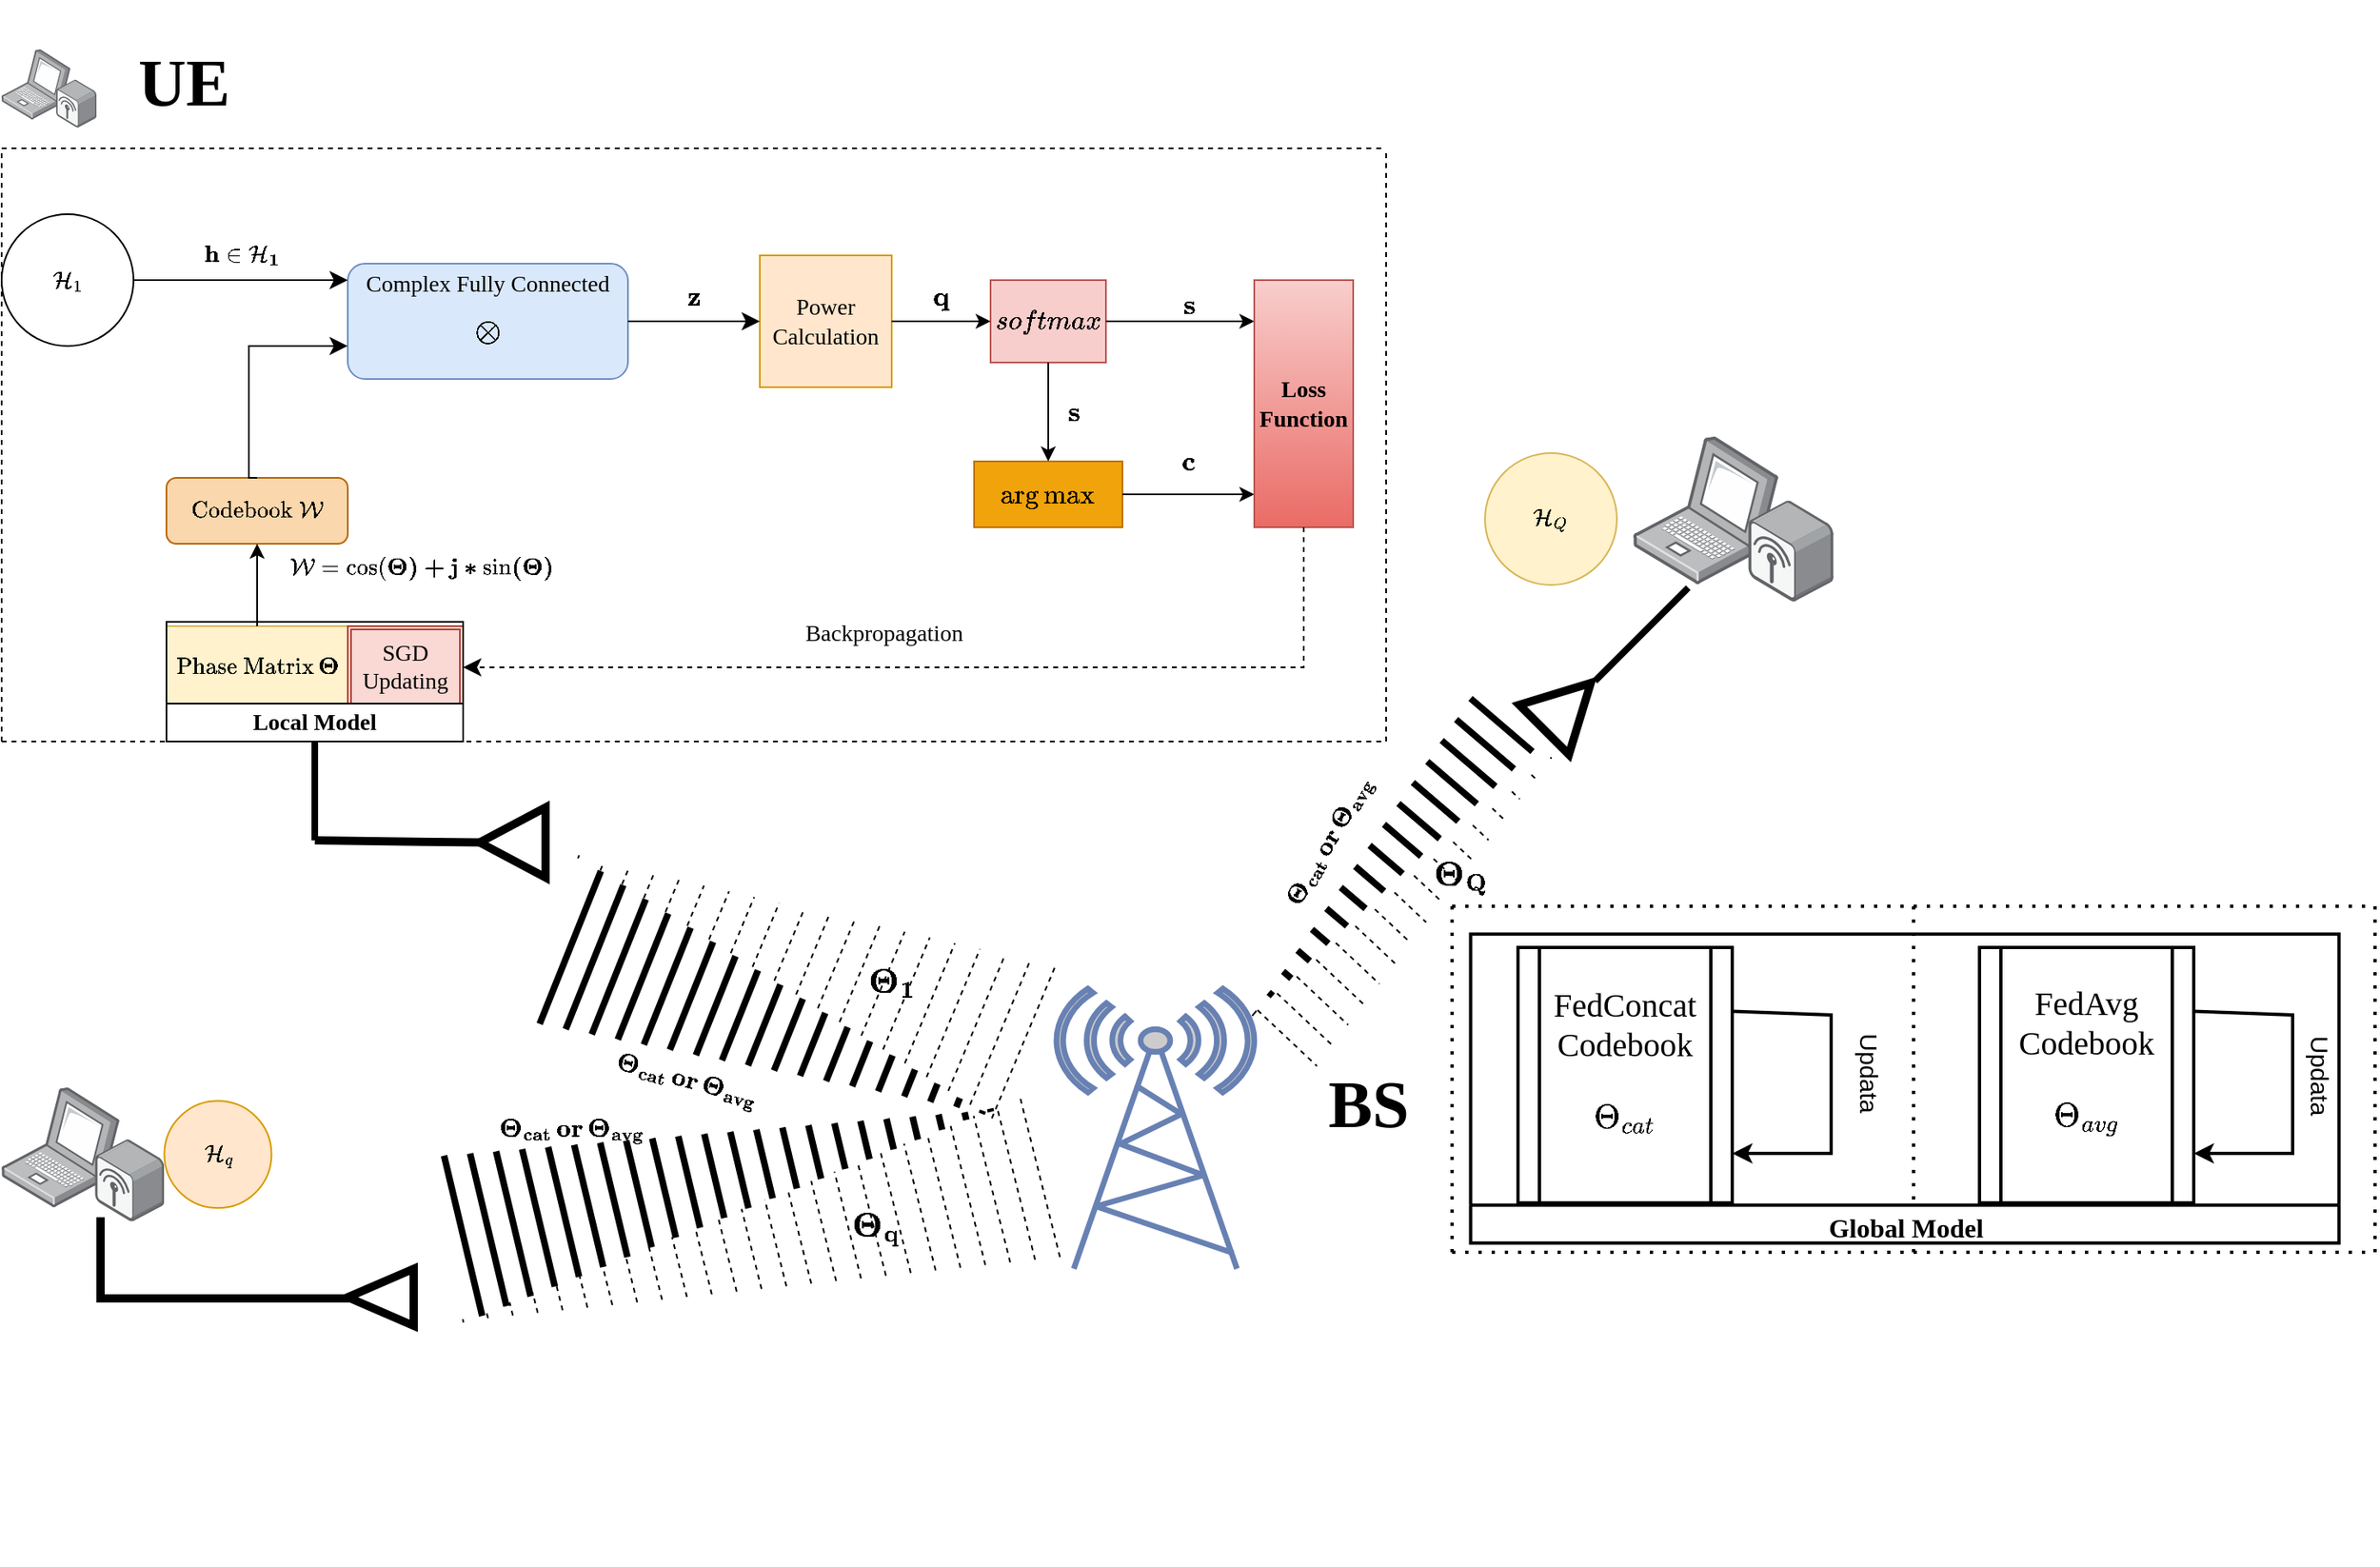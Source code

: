 <mxfile version="20.7.4" type="github">
  <diagram id="ybyxNo7Pwsrs2piOGtnd" name="第 1 页">
    <mxGraphModel dx="1750" dy="1018" grid="1" gridSize="10" guides="1" tooltips="1" connect="1" arrows="1" fold="1" page="1" pageScale="1" pageWidth="3300" pageHeight="4681" math="1" shadow="0">
      <root>
        <mxCell id="0" />
        <mxCell id="1" parent="0" />
        <mxCell id="AEgsP8jyehNwxKYyaoc1-1" value="" style="fontColor=#0066CC;verticalAlign=top;verticalLabelPosition=bottom;labelPosition=center;align=center;html=1;outlineConnect=0;fillColor=#CCCCCC;strokeColor=#6881B3;gradientColor=none;gradientDirection=north;strokeWidth=2;shape=mxgraph.networks.radio_tower;" vertex="1" parent="1">
          <mxGeometry x="840" y="670" width="120" height="170" as="geometry" />
        </mxCell>
        <mxCell id="AEgsP8jyehNwxKYyaoc1-2" value="" style="points=[];aspect=fixed;html=1;align=center;shadow=0;dashed=0;image;image=img/lib/allied_telesis/wireless/Laptop_Wireless.svg;" vertex="1" parent="1">
          <mxGeometry x="200" y="100" width="57.6" height="47.4" as="geometry" />
        </mxCell>
        <mxCell id="AEgsP8jyehNwxKYyaoc1-7" value="" style="endArrow=none;dashed=1;html=1;rounded=0;" edge="1" parent="1">
          <mxGeometry width="50" height="50" relative="1" as="geometry">
            <mxPoint x="200" y="160" as="sourcePoint" />
            <mxPoint x="1040" y="160" as="targetPoint" />
          </mxGeometry>
        </mxCell>
        <mxCell id="AEgsP8jyehNwxKYyaoc1-8" value="" style="endArrow=none;dashed=1;html=1;rounded=0;" edge="1" parent="1">
          <mxGeometry width="50" height="50" relative="1" as="geometry">
            <mxPoint x="200" y="520" as="sourcePoint" />
            <mxPoint x="200" y="160" as="targetPoint" />
          </mxGeometry>
        </mxCell>
        <mxCell id="AEgsP8jyehNwxKYyaoc1-14" value="$$\textrm{Phase Matrix}&lt;br&gt;\,\bf \Theta$$" style="rounded=0;whiteSpace=wrap;html=1;fillColor=#fff2cc;strokeColor=#d6b656;" vertex="1" parent="1">
          <mxGeometry x="300" y="450" width="110" height="50" as="geometry" />
        </mxCell>
        <mxCell id="AEgsP8jyehNwxKYyaoc1-15" value="$$\textrm{Codebook }\mathcal{W}$$" style="rounded=1;whiteSpace=wrap;html=1;fillColor=#fad7ac;strokeColor=#b46504;" vertex="1" parent="1">
          <mxGeometry x="300" y="360" width="110" height="40" as="geometry" />
        </mxCell>
        <mxCell id="AEgsP8jyehNwxKYyaoc1-17" value="" style="endArrow=classic;html=1;rounded=0;exitX=0.5;exitY=0;exitDx=0;exitDy=0;entryX=0.5;entryY=1;entryDx=0;entryDy=0;" edge="1" parent="1" source="AEgsP8jyehNwxKYyaoc1-14" target="AEgsP8jyehNwxKYyaoc1-15">
          <mxGeometry width="50" height="50" relative="1" as="geometry">
            <mxPoint x="510" y="430" as="sourcePoint" />
            <mxPoint x="560" y="380" as="targetPoint" />
          </mxGeometry>
        </mxCell>
        <mxCell id="AEgsP8jyehNwxKYyaoc1-18" value="$$\mathcal W=\cos(\bf \Theta)+j*\sin(\bf \Theta)$$" style="text;html=1;align=center;verticalAlign=middle;resizable=0;points=[];autosize=1;strokeColor=none;fillColor=none;" vertex="1" parent="1">
          <mxGeometry x="310" y="400" width="290" height="30" as="geometry" />
        </mxCell>
        <mxCell id="AEgsP8jyehNwxKYyaoc1-26" value="$$\bf h \in \mathcal H_1$$" style="text;html=1;align=center;verticalAlign=middle;resizable=0;points=[];autosize=1;strokeColor=none;fillColor=none;" vertex="1" parent="1">
          <mxGeometry x="265" y="210" width="160" height="30" as="geometry" />
        </mxCell>
        <mxCell id="AEgsP8jyehNwxKYyaoc1-27" value="&lt;font face=&quot;Times New Roman&quot; style=&quot;font-size: 14px;&quot;&gt;Complex Fully Connected $$\Large \otimes$$&lt;/font&gt;" style="rounded=1;whiteSpace=wrap;html=1;fillColor=#dae8fc;strokeColor=#6c8ebf;" vertex="1" parent="1">
          <mxGeometry x="410" y="230" width="170" height="70" as="geometry" />
        </mxCell>
        <mxCell id="AEgsP8jyehNwxKYyaoc1-31" value="&lt;font face=&quot;Times New Roman&quot;&gt;Power Calculation&lt;/font&gt;" style="whiteSpace=wrap;html=1;aspect=fixed;fontSize=14;fillColor=#ffe6cc;strokeColor=#d79b00;" vertex="1" parent="1">
          <mxGeometry x="660" y="225" width="80" height="80" as="geometry" />
        </mxCell>
        <mxCell id="AEgsP8jyehNwxKYyaoc1-33" value="$$\bf z$$" style="text;html=1;align=center;verticalAlign=middle;resizable=0;points=[];autosize=1;strokeColor=none;fillColor=none;fontSize=14;" vertex="1" parent="1">
          <mxGeometry x="580" y="235" width="80" height="30" as="geometry" />
        </mxCell>
        <mxCell id="AEgsP8jyehNwxKYyaoc1-34" value="$$softmax$$" style="rounded=0;whiteSpace=wrap;html=1;fontSize=14;fillColor=#f8cecc;strokeColor=#b85450;" vertex="1" parent="1">
          <mxGeometry x="800" y="240" width="70" height="50" as="geometry" />
        </mxCell>
        <mxCell id="AEgsP8jyehNwxKYyaoc1-35" value="$$\arg\max$$" style="rounded=0;whiteSpace=wrap;html=1;fontSize=14;fillColor=#f0a30a;fontColor=#000000;strokeColor=#BD7000;" vertex="1" parent="1">
          <mxGeometry x="790" y="350" width="90" height="40" as="geometry" />
        </mxCell>
        <mxCell id="AEgsP8jyehNwxKYyaoc1-39" value="" style="endArrow=classic;html=1;rounded=0;fontSize=14;exitX=0.5;exitY=1;exitDx=0;exitDy=0;entryX=0.5;entryY=0;entryDx=0;entryDy=0;" edge="1" parent="1" source="AEgsP8jyehNwxKYyaoc1-34" target="AEgsP8jyehNwxKYyaoc1-35">
          <mxGeometry width="50" height="50" relative="1" as="geometry">
            <mxPoint x="760" y="440" as="sourcePoint" />
            <mxPoint x="810" y="390" as="targetPoint" />
          </mxGeometry>
        </mxCell>
        <mxCell id="AEgsP8jyehNwxKYyaoc1-42" value="" style="endArrow=classic;html=1;rounded=0;fontSize=14;exitX=1;exitY=0.5;exitDx=0;exitDy=0;entryX=0;entryY=0.5;entryDx=0;entryDy=0;" edge="1" parent="1" source="AEgsP8jyehNwxKYyaoc1-31" target="AEgsP8jyehNwxKYyaoc1-34">
          <mxGeometry width="50" height="50" relative="1" as="geometry">
            <mxPoint x="750" y="420" as="sourcePoint" />
            <mxPoint x="800" y="370" as="targetPoint" />
          </mxGeometry>
        </mxCell>
        <mxCell id="AEgsP8jyehNwxKYyaoc1-43" value="$$\bf q$$" style="text;html=1;align=center;verticalAlign=middle;resizable=0;points=[];autosize=1;strokeColor=none;fillColor=none;fontSize=14;" vertex="1" parent="1">
          <mxGeometry x="730" y="235" width="80" height="30" as="geometry" />
        </mxCell>
        <mxCell id="AEgsP8jyehNwxKYyaoc1-44" value="$$\bf s$$" style="text;html=1;align=center;verticalAlign=middle;resizable=0;points=[];autosize=1;strokeColor=none;fillColor=none;fontSize=14;" vertex="1" parent="1">
          <mxGeometry x="810" y="305" width="80" height="30" as="geometry" />
        </mxCell>
        <mxCell id="AEgsP8jyehNwxKYyaoc1-46" value="" style="endArrow=classic;html=1;rounded=0;fontSize=14;exitX=1;exitY=0.5;exitDx=0;exitDy=0;" edge="1" parent="1" source="AEgsP8jyehNwxKYyaoc1-35">
          <mxGeometry width="50" height="50" relative="1" as="geometry">
            <mxPoint x="750" y="430" as="sourcePoint" />
            <mxPoint x="960" y="370" as="targetPoint" />
          </mxGeometry>
        </mxCell>
        <mxCell id="AEgsP8jyehNwxKYyaoc1-47" value="" style="endArrow=classic;html=1;rounded=0;fontSize=14;exitX=1;exitY=0.5;exitDx=0;exitDy=0;" edge="1" parent="1" source="AEgsP8jyehNwxKYyaoc1-34">
          <mxGeometry width="50" height="50" relative="1" as="geometry">
            <mxPoint x="890" y="380" as="sourcePoint" />
            <mxPoint x="960" y="265" as="targetPoint" />
          </mxGeometry>
        </mxCell>
        <mxCell id="AEgsP8jyehNwxKYyaoc1-48" value="$$\bf c$$" style="text;html=1;align=center;verticalAlign=middle;resizable=0;points=[];autosize=1;strokeColor=none;fillColor=none;fontSize=14;" vertex="1" parent="1">
          <mxGeometry x="880" y="335" width="80" height="30" as="geometry" />
        </mxCell>
        <mxCell id="AEgsP8jyehNwxKYyaoc1-49" value="$$\bf s$$" style="text;html=1;align=center;verticalAlign=middle;resizable=0;points=[];autosize=1;strokeColor=none;fillColor=none;fontSize=14;" vertex="1" parent="1">
          <mxGeometry x="880" y="240" width="80" height="30" as="geometry" />
        </mxCell>
        <mxCell id="AEgsP8jyehNwxKYyaoc1-50" value="&lt;font face=&quot;Times New Roman&quot;&gt;&lt;b&gt;Loss Function&lt;/b&gt;&lt;/font&gt;" style="rounded=0;whiteSpace=wrap;html=1;fontSize=14;fillColor=#f8cecc;gradientColor=#ea6b66;strokeColor=#b85450;" vertex="1" parent="1">
          <mxGeometry x="960" y="240" width="60" height="150" as="geometry" />
        </mxCell>
        <mxCell id="AEgsP8jyehNwxKYyaoc1-54" value="" style="edgeStyle=segmentEdgeStyle;endArrow=classic;html=1;curved=0;rounded=0;endSize=8;startSize=8;fontFamily=Times New Roman;fontSize=14;exitX=0.5;exitY=0;exitDx=0;exitDy=0;entryX=0;entryY=0.714;entryDx=0;entryDy=0;entryPerimeter=0;" edge="1" parent="1" source="AEgsP8jyehNwxKYyaoc1-15" target="AEgsP8jyehNwxKYyaoc1-27">
          <mxGeometry width="50" height="50" relative="1" as="geometry">
            <mxPoint x="320" y="330" as="sourcePoint" />
            <mxPoint x="370" y="280" as="targetPoint" />
            <Array as="points">
              <mxPoint x="350" y="360" />
              <mxPoint x="350" y="280" />
            </Array>
          </mxGeometry>
        </mxCell>
        <mxCell id="AEgsP8jyehNwxKYyaoc1-55" value="" style="edgeStyle=segmentEdgeStyle;endArrow=classic;html=1;curved=0;rounded=0;endSize=8;startSize=8;fontFamily=Times New Roman;fontSize=14;exitX=1;exitY=0.5;exitDx=0;exitDy=0;" edge="1" parent="1">
          <mxGeometry width="50" height="50" relative="1" as="geometry">
            <mxPoint x="280" y="240" as="sourcePoint" />
            <mxPoint x="410" y="240" as="targetPoint" />
          </mxGeometry>
        </mxCell>
        <mxCell id="AEgsP8jyehNwxKYyaoc1-56" value="" style="edgeStyle=segmentEdgeStyle;endArrow=classic;html=1;curved=0;rounded=0;endSize=8;startSize=8;sourcePerimeterSpacing=0;targetPerimeterSpacing=0;fontFamily=Times New Roman;fontSize=14;exitX=1;exitY=0.5;exitDx=0;exitDy=0;entryX=0;entryY=0.5;entryDx=0;entryDy=0;" edge="1" parent="1" source="AEgsP8jyehNwxKYyaoc1-27" target="AEgsP8jyehNwxKYyaoc1-31">
          <mxGeometry width="100" relative="1" as="geometry">
            <mxPoint x="570" y="290" as="sourcePoint" />
            <mxPoint x="670" y="330" as="targetPoint" />
            <Array as="points">
              <mxPoint x="640" y="265" />
              <mxPoint x="640" y="265" />
            </Array>
          </mxGeometry>
        </mxCell>
        <mxCell id="AEgsP8jyehNwxKYyaoc1-58" value="SGD Updating" style="shape=ext;double=1;rounded=0;whiteSpace=wrap;html=1;fontFamily=Times New Roman;fontSize=14;fillColor=#fad9d5;strokeColor=#ae4132;" vertex="1" parent="1">
          <mxGeometry x="410" y="450" width="70" height="50" as="geometry" />
        </mxCell>
        <mxCell id="AEgsP8jyehNwxKYyaoc1-62" value="" style="edgeStyle=segmentEdgeStyle;endArrow=classic;html=1;curved=0;rounded=0;endSize=8;startSize=8;dashed=1;fontFamily=Times New Roman;fontSize=14;exitX=0.5;exitY=1;exitDx=0;exitDy=0;entryX=1;entryY=0.5;entryDx=0;entryDy=0;" edge="1" parent="1" source="AEgsP8jyehNwxKYyaoc1-50" target="AEgsP8jyehNwxKYyaoc1-58">
          <mxGeometry width="50" height="50" relative="1" as="geometry">
            <mxPoint x="620" y="350" as="sourcePoint" />
            <mxPoint x="670" y="300" as="targetPoint" />
            <Array as="points">
              <mxPoint x="990" y="475" />
            </Array>
          </mxGeometry>
        </mxCell>
        <mxCell id="AEgsP8jyehNwxKYyaoc1-65" value="Backpropagation" style="text;html=1;align=center;verticalAlign=middle;resizable=0;points=[];autosize=1;strokeColor=none;fillColor=none;fontSize=14;fontFamily=Times New Roman;" vertex="1" parent="1">
          <mxGeometry x="675" y="440" width="120" height="30" as="geometry" />
        </mxCell>
        <mxCell id="AEgsP8jyehNwxKYyaoc1-66" value="Local Model" style="swimlane;whiteSpace=wrap;html=1;fontFamily=Times New Roman;fontSize=14;direction=west;" vertex="1" parent="1">
          <mxGeometry x="300" y="447.4" width="180" height="72.6" as="geometry">
            <mxRectangle x="300" y="447.4" width="120" height="30" as="alternateBounds" />
          </mxGeometry>
        </mxCell>
        <mxCell id="AEgsP8jyehNwxKYyaoc1-72" value="&lt;span style=&quot;font-family: Helvetica; font-size: 12px;&quot;&gt;$$\mathcal H_{1}$$&lt;/span&gt;" style="ellipse;whiteSpace=wrap;html=1;aspect=fixed;fontFamily=Times New Roman;fontSize=14;" vertex="1" parent="1">
          <mxGeometry x="200" y="200" width="80" height="80" as="geometry" />
        </mxCell>
        <mxCell id="AEgsP8jyehNwxKYyaoc1-76" value="" style="shape=mxgraph.arrows2.wedgeArrowDashed2;html=1;bendable=0;startWidth=50;stepSize=15;rounded=0;dashed=1;fontFamily=Times New Roman;fontSize=14;" edge="1" parent="1">
          <mxGeometry width="100" height="100" relative="1" as="geometry">
            <mxPoint x="820" y="702.6" as="sourcePoint" />
            <mxPoint x="550" y="590" as="targetPoint" />
          </mxGeometry>
        </mxCell>
        <mxCell id="AEgsP8jyehNwxKYyaoc1-77" value="" style="endArrow=none;dashed=1;html=1;rounded=0;" edge="1" parent="1">
          <mxGeometry width="50" height="50" relative="1" as="geometry">
            <mxPoint x="200" y="520" as="sourcePoint" />
            <mxPoint x="1040" y="520" as="targetPoint" />
          </mxGeometry>
        </mxCell>
        <mxCell id="AEgsP8jyehNwxKYyaoc1-78" value="" style="endArrow=none;dashed=1;html=1;rounded=0;" edge="1" parent="1">
          <mxGeometry y="-80" width="50" height="50" relative="1" as="geometry">
            <mxPoint x="1040" y="520" as="sourcePoint" />
            <mxPoint x="1040" y="160" as="targetPoint" />
            <mxPoint as="offset" />
          </mxGeometry>
        </mxCell>
        <mxCell id="AEgsP8jyehNwxKYyaoc1-79" value="" style="group" vertex="1" connectable="0" parent="1">
          <mxGeometry x="390" y="560" width="140" height="42.6" as="geometry" />
        </mxCell>
        <mxCell id="AEgsP8jyehNwxKYyaoc1-68" value="" style="triangle;whiteSpace=wrap;html=1;direction=west;strokeWidth=5;" vertex="1" parent="AEgsP8jyehNwxKYyaoc1-79">
          <mxGeometry x="100" width="40" height="42.6" as="geometry" />
        </mxCell>
        <mxCell id="AEgsP8jyehNwxKYyaoc1-70" value="" style="endArrow=none;html=1;rounded=0;fontFamily=Times New Roman;fontSize=14;exitX=0.5;exitY=0;exitDx=0;exitDy=0;strokeWidth=4;" edge="1" parent="AEgsP8jyehNwxKYyaoc1-79" source="AEgsP8jyehNwxKYyaoc1-66">
          <mxGeometry width="50" height="50" relative="1" as="geometry">
            <mxPoint x="280" y="-40" as="sourcePoint" />
            <mxPoint y="20" as="targetPoint" />
          </mxGeometry>
        </mxCell>
        <mxCell id="AEgsP8jyehNwxKYyaoc1-71" value="" style="endArrow=none;html=1;rounded=0;fontFamily=Times New Roman;fontSize=14;entryX=1;entryY=0.5;entryDx=0;entryDy=0;strokeWidth=5;" edge="1" parent="AEgsP8jyehNwxKYyaoc1-79" target="AEgsP8jyehNwxKYyaoc1-68">
          <mxGeometry width="50" height="50" relative="1" as="geometry">
            <mxPoint y="20" as="sourcePoint" />
            <mxPoint x="330" y="-90" as="targetPoint" />
          </mxGeometry>
        </mxCell>
        <mxCell id="AEgsP8jyehNwxKYyaoc1-99" value="&lt;font style=&quot;font-size: 20px;&quot;&gt;$$\bf \Theta_1$$&lt;/font&gt;" style="text;html=1;align=center;verticalAlign=middle;resizable=0;points=[];autosize=1;fontSize=14;fontFamily=Times New Roman;" vertex="1" parent="1">
          <mxGeometry x="660" y="645" width="160" height="40" as="geometry" />
        </mxCell>
        <mxCell id="AEgsP8jyehNwxKYyaoc1-103" value="" style="shape=mxgraph.arrows2.wedgeArrowDashed2;html=1;bendable=0;startWidth=50;stepSize=15;rounded=0;strokeWidth=4;fontFamily=Times New Roman;fontSize=20;" edge="1" parent="1">
          <mxGeometry width="100" height="100" relative="1" as="geometry">
            <mxPoint x="545" y="645" as="sourcePoint" />
            <mxPoint x="795" y="745" as="targetPoint" />
          </mxGeometry>
        </mxCell>
        <mxCell id="AEgsP8jyehNwxKYyaoc1-107" value="&lt;h1&gt;BS&lt;/h1&gt;" style="text;html=1;strokeColor=none;fillColor=none;spacing=5;spacingTop=-20;whiteSpace=wrap;overflow=hidden;rounded=0;strokeWidth=4;fontFamily=Times New Roman;fontSize=20;" vertex="1" parent="1">
          <mxGeometry x="1000" y="700" width="80" height="65" as="geometry" />
        </mxCell>
        <mxCell id="AEgsP8jyehNwxKYyaoc1-108" value="&lt;h1&gt;UE&amp;nbsp;&lt;/h1&gt;" style="text;html=1;strokeColor=none;fillColor=none;spacing=5;spacingTop=-20;whiteSpace=wrap;overflow=hidden;rounded=0;strokeWidth=4;fontFamily=Times New Roman;fontSize=20;" vertex="1" parent="1">
          <mxGeometry x="277.5" y="80" width="155" height="57.4" as="geometry" />
        </mxCell>
        <mxCell id="AEgsP8jyehNwxKYyaoc1-110" value="FedConcat Codebook$$\Theta _{cat}$$" style="shape=process;whiteSpace=wrap;html=1;backgroundOutline=1;strokeWidth=2;fontFamily=Times New Roman;fontSize=20;" vertex="1" parent="1">
          <mxGeometry x="1120" y="645" width="130" height="155" as="geometry" />
        </mxCell>
        <mxCell id="AEgsP8jyehNwxKYyaoc1-114" value="" style="endArrow=classic;html=1;rounded=0;strokeWidth=2;fontFamily=Times New Roman;fontSize=20;exitX=1;exitY=0.25;exitDx=0;exitDy=0;" edge="1" parent="1" source="AEgsP8jyehNwxKYyaoc1-110">
          <mxGeometry width="50" height="50" relative="1" as="geometry">
            <mxPoint x="950" y="740" as="sourcePoint" />
            <mxPoint x="1250" y="770" as="targetPoint" />
            <Array as="points">
              <mxPoint x="1310" y="686" />
              <mxPoint x="1310" y="770" />
            </Array>
          </mxGeometry>
        </mxCell>
        <mxCell id="AEgsP8jyehNwxKYyaoc1-119" value="&lt;font style=&quot;font-size: 15px;&quot;&gt;Updata&lt;/font&gt;" style="edgeLabel;html=1;align=center;verticalAlign=middle;resizable=0;points=[];fontSize=33;fontFamily=Helvetica;rotation=90;" vertex="1" connectable="0" parent="AEgsP8jyehNwxKYyaoc1-114">
          <mxGeometry x="-0.223" y="-1" relative="1" as="geometry">
            <mxPoint x="31" y="15" as="offset" />
          </mxGeometry>
        </mxCell>
        <mxCell id="AEgsP8jyehNwxKYyaoc1-116" value="FedAvg Codebook$$\Theta _{avg}$$" style="shape=process;whiteSpace=wrap;html=1;backgroundOutline=1;strokeWidth=2;fontFamily=Times New Roman;fontSize=20;" vertex="1" parent="1">
          <mxGeometry x="1400" y="645" width="130" height="155" as="geometry" />
        </mxCell>
        <mxCell id="AEgsP8jyehNwxKYyaoc1-117" value="" style="endArrow=classic;html=1;rounded=0;strokeWidth=2;fontFamily=Times New Roman;fontSize=20;exitX=1;exitY=0.25;exitDx=0;exitDy=0;" edge="1" parent="1" source="AEgsP8jyehNwxKYyaoc1-116">
          <mxGeometry width="50" height="50" relative="1" as="geometry">
            <mxPoint x="1230" y="740" as="sourcePoint" />
            <mxPoint x="1530" y="770" as="targetPoint" />
            <Array as="points">
              <mxPoint x="1590" y="686" />
              <mxPoint x="1590" y="770" />
            </Array>
          </mxGeometry>
        </mxCell>
        <mxCell id="AEgsP8jyehNwxKYyaoc1-120" value="&lt;font style=&quot;font-size: 15px;&quot;&gt;Updata&lt;/font&gt;" style="edgeLabel;html=1;align=center;verticalAlign=middle;resizable=0;points=[];fontSize=33;fontFamily=Helvetica;rotation=90;" vertex="1" connectable="0" parent="1">
          <mxGeometry x="1580" y="684.998" as="geometry">
            <mxPoint x="37" y="-33" as="offset" />
          </mxGeometry>
        </mxCell>
        <mxCell id="AEgsP8jyehNwxKYyaoc1-125" value="" style="group" vertex="1" connectable="0" parent="1">
          <mxGeometry x="1080" y="620" width="280" height="210" as="geometry" />
        </mxCell>
        <mxCell id="AEgsP8jyehNwxKYyaoc1-121" value="" style="endArrow=none;dashed=1;html=1;dashPattern=1 3;strokeWidth=2;rounded=0;fontFamily=Times New Roman;fontSize=15;" edge="1" parent="AEgsP8jyehNwxKYyaoc1-125">
          <mxGeometry width="50" height="50" relative="1" as="geometry">
            <mxPoint as="sourcePoint" />
            <mxPoint x="280" as="targetPoint" />
          </mxGeometry>
        </mxCell>
        <mxCell id="AEgsP8jyehNwxKYyaoc1-122" value="" style="endArrow=none;dashed=1;html=1;dashPattern=1 3;strokeWidth=2;rounded=0;fontFamily=Times New Roman;fontSize=15;" edge="1" parent="AEgsP8jyehNwxKYyaoc1-125">
          <mxGeometry width="50" height="50" relative="1" as="geometry">
            <mxPoint as="sourcePoint" />
            <mxPoint y="210" as="targetPoint" />
          </mxGeometry>
        </mxCell>
        <mxCell id="AEgsP8jyehNwxKYyaoc1-123" value="" style="endArrow=none;dashed=1;html=1;dashPattern=1 3;strokeWidth=2;rounded=0;fontFamily=Times New Roman;fontSize=15;" edge="1" parent="AEgsP8jyehNwxKYyaoc1-125">
          <mxGeometry width="50" height="50" relative="1" as="geometry">
            <mxPoint y="210" as="sourcePoint" />
            <mxPoint x="280" y="210" as="targetPoint" />
          </mxGeometry>
        </mxCell>
        <mxCell id="AEgsP8jyehNwxKYyaoc1-124" value="" style="endArrow=none;dashed=1;html=1;dashPattern=1 3;strokeWidth=2;rounded=0;fontFamily=Times New Roman;fontSize=15;" edge="1" parent="AEgsP8jyehNwxKYyaoc1-125">
          <mxGeometry width="50" height="50" relative="1" as="geometry">
            <mxPoint x="280" as="sourcePoint" />
            <mxPoint x="280" y="210" as="targetPoint" />
          </mxGeometry>
        </mxCell>
        <mxCell id="AEgsP8jyehNwxKYyaoc1-126" value="" style="group" vertex="1" connectable="0" parent="1">
          <mxGeometry x="1360" y="620" width="280" height="210" as="geometry" />
        </mxCell>
        <mxCell id="AEgsP8jyehNwxKYyaoc1-127" value="" style="endArrow=none;dashed=1;html=1;dashPattern=1 3;strokeWidth=2;rounded=0;fontFamily=Times New Roman;fontSize=15;" edge="1" parent="AEgsP8jyehNwxKYyaoc1-126">
          <mxGeometry width="50" height="50" relative="1" as="geometry">
            <mxPoint as="sourcePoint" />
            <mxPoint x="280" as="targetPoint" />
          </mxGeometry>
        </mxCell>
        <mxCell id="AEgsP8jyehNwxKYyaoc1-128" value="" style="endArrow=none;dashed=1;html=1;dashPattern=1 3;strokeWidth=2;rounded=0;fontFamily=Times New Roman;fontSize=15;" edge="1" parent="AEgsP8jyehNwxKYyaoc1-126">
          <mxGeometry width="50" height="50" relative="1" as="geometry">
            <mxPoint as="sourcePoint" />
            <mxPoint y="210" as="targetPoint" />
          </mxGeometry>
        </mxCell>
        <mxCell id="AEgsP8jyehNwxKYyaoc1-129" value="" style="endArrow=none;dashed=1;html=1;dashPattern=1 3;strokeWidth=2;rounded=0;fontFamily=Times New Roman;fontSize=15;" edge="1" parent="AEgsP8jyehNwxKYyaoc1-126">
          <mxGeometry width="50" height="50" relative="1" as="geometry">
            <mxPoint y="210" as="sourcePoint" />
            <mxPoint x="280" y="210" as="targetPoint" />
          </mxGeometry>
        </mxCell>
        <mxCell id="AEgsP8jyehNwxKYyaoc1-130" value="" style="endArrow=none;dashed=1;html=1;dashPattern=1 3;strokeWidth=2;rounded=0;fontFamily=Times New Roman;fontSize=15;" edge="1" parent="AEgsP8jyehNwxKYyaoc1-126">
          <mxGeometry width="50" height="50" relative="1" as="geometry">
            <mxPoint x="280" as="sourcePoint" />
            <mxPoint x="280" y="210" as="targetPoint" />
          </mxGeometry>
        </mxCell>
        <mxCell id="AEgsP8jyehNwxKYyaoc1-134" value="$$\bf \Theta_{cat} \,or\,\bf \Theta_{avg}&lt;br&gt;$$" style="text;html=1;align=center;verticalAlign=middle;resizable=0;points=[];autosize=1;strokeColor=none;fillColor=none;fontSize=15;fontFamily=Times New Roman;rotation=15;" vertex="1" parent="1">
          <mxGeometry x="480" y="700" width="270" height="50" as="geometry" />
        </mxCell>
        <mxCell id="AEgsP8jyehNwxKYyaoc1-139" value="$$\bf \Theta_{cat} \,or\,\bf \Theta_{avg}&lt;br&gt;$$" style="text;html=1;align=center;verticalAlign=middle;resizable=0;points=[];autosize=1;strokeColor=none;fillColor=none;fontSize=15;fontFamily=Times New Roman;rotation=-60;" vertex="1" parent="1">
          <mxGeometry x="870" y="556.3" width="270" height="50" as="geometry" />
        </mxCell>
        <mxCell id="AEgsP8jyehNwxKYyaoc1-140" value="" style="swimlane;whiteSpace=wrap;html=1;strokeWidth=2;fontFamily=Times New Roman;fontSize=15;rotation=90;direction=south;" vertex="1" parent="1">
          <mxGeometry x="1260.96" y="467.18" width="187.49" height="526.88" as="geometry" />
        </mxCell>
        <mxCell id="AEgsP8jyehNwxKYyaoc1-141" value="&lt;b&gt;&lt;font style=&quot;font-size: 16px;&quot;&gt;Global Model&lt;/font&gt;&lt;/b&gt;" style="text;html=1;align=center;verticalAlign=middle;resizable=0;points=[];autosize=1;strokeColor=none;fillColor=none;fontSize=15;fontFamily=Times New Roman;" vertex="1" parent="AEgsP8jyehNwxKYyaoc1-140">
          <mxGeometry x="33.74" y="332.82" width="120" height="30" as="geometry" />
        </mxCell>
        <mxCell id="AEgsP8jyehNwxKYyaoc1-143" value="" style="group" vertex="1" connectable="0" parent="1">
          <mxGeometry x="210" y="707.95" width="620" height="312.05" as="geometry" />
        </mxCell>
        <mxCell id="AEgsP8jyehNwxKYyaoc1-4" value="" style="points=[];aspect=fixed;html=1;align=center;shadow=0;dashed=0;image;image=img/lib/allied_telesis/wireless/Laptop_Wireless.svg;" vertex="1" parent="AEgsP8jyehNwxKYyaoc1-143">
          <mxGeometry x="-10" y="22.045" width="98.72" height="81.244" as="geometry" />
        </mxCell>
        <mxCell id="AEgsP8jyehNwxKYyaoc1-81" value="" style="triangle;whiteSpace=wrap;html=1;direction=west;strokeWidth=5;" vertex="1" parent="AEgsP8jyehNwxKYyaoc1-143">
          <mxGeometry x="200" y="132.051" width="40" height="34.61" as="geometry" />
        </mxCell>
        <mxCell id="AEgsP8jyehNwxKYyaoc1-87" value="" style="shape=partialRectangle;whiteSpace=wrap;html=1;bottom=0;right=0;fillColor=none;strokeWidth=5;fontFamily=Times New Roman;fontSize=14;direction=north;" vertex="1" parent="AEgsP8jyehNwxKYyaoc1-143">
          <mxGeometry x="50" y="103.29" width="150" height="46.71" as="geometry" />
        </mxCell>
        <mxCell id="AEgsP8jyehNwxKYyaoc1-91" value="&lt;span style=&quot;font-family: Helvetica; font-size: 12px;&quot;&gt;$$\mathcal H_{q}$$&lt;/span&gt;" style="ellipse;whiteSpace=wrap;html=1;aspect=fixed;fontFamily=Times New Roman;fontSize=14;fillColor=#ffe6cc;strokeColor=#d79b00;" vertex="1" parent="AEgsP8jyehNwxKYyaoc1-143">
          <mxGeometry x="88.72" y="30.165" width="64.995" height="64.995" as="geometry" />
        </mxCell>
        <mxCell id="AEgsP8jyehNwxKYyaoc1-93" value="" style="shape=mxgraph.arrows2.wedgeArrowDashed2;html=1;bendable=0;startWidth=50;stepSize=15;rounded=0;dashed=1;fontFamily=Times New Roman;fontSize=14;" edge="1" parent="AEgsP8jyehNwxKYyaoc1-143">
          <mxGeometry width="100" height="100" relative="1" as="geometry">
            <mxPoint x="620" y="76.442" as="sourcePoint" />
            <mxPoint x="270.0" y="163.698" as="targetPoint" />
          </mxGeometry>
        </mxCell>
        <mxCell id="AEgsP8jyehNwxKYyaoc1-100" value="&lt;font style=&quot;font-size: 20px;&quot;&gt;$$\bf \Theta_q$$&lt;/font&gt;" style="text;html=1;align=center;verticalAlign=middle;resizable=0;points=[];autosize=1;fontSize=14;fontFamily=Times New Roman;" vertex="1" parent="AEgsP8jyehNwxKYyaoc1-143">
          <mxGeometry x="440" y="84.566" width="160" height="40" as="geometry" />
        </mxCell>
        <mxCell id="AEgsP8jyehNwxKYyaoc1-104" value="" style="shape=mxgraph.arrows2.wedgeArrowDashed2;html=1;bendable=0;startWidth=50;stepSize=15;rounded=0;strokeWidth=4;fontFamily=Times New Roman;fontSize=20;" edge="1" parent="AEgsP8jyehNwxKYyaoc1-143">
          <mxGeometry width="100" height="100" relative="1" as="geometry">
            <mxPoint x="270" y="112.05" as="sourcePoint" />
            <mxPoint x="590" y="35.82" as="targetPoint" />
          </mxGeometry>
        </mxCell>
        <mxCell id="AEgsP8jyehNwxKYyaoc1-138" value="$$\bf \Theta_{cat} \,or\,\bf \Theta_{avg}&lt;br&gt;$$" style="text;html=1;align=center;verticalAlign=middle;resizable=0;points=[];autosize=1;strokeColor=none;fillColor=none;fontSize=15;fontFamily=Times New Roman;rotation=0;" vertex="1" parent="AEgsP8jyehNwxKYyaoc1-143">
          <mxGeometry x="200" y="22.045" width="270" height="50" as="geometry" />
        </mxCell>
        <mxCell id="AEgsP8jyehNwxKYyaoc1-105" value="" style="shape=mxgraph.arrows2.wedgeArrowDashed2;html=1;bendable=0;startWidth=24.762;stepSize=15;rounded=0;strokeWidth=4;fontFamily=Times New Roman;fontSize=20;" edge="1" parent="1" target="AEgsP8jyehNwxKYyaoc1-1">
          <mxGeometry width="100" height="100" relative="1" as="geometry">
            <mxPoint x="1110" y="510" as="sourcePoint" />
            <mxPoint x="1010" y="500" as="targetPoint" />
          </mxGeometry>
        </mxCell>
        <mxCell id="AEgsP8jyehNwxKYyaoc1-88" value="" style="triangle;whiteSpace=wrap;html=1;direction=east;strokeWidth=5;rotation=-45;" vertex="1" parent="1">
          <mxGeometry x="1130" y="477.4" width="40" height="42.6" as="geometry" />
        </mxCell>
        <mxCell id="AEgsP8jyehNwxKYyaoc1-85" value="" style="points=[];aspect=fixed;html=1;align=center;shadow=0;dashed=0;image;image=img/lib/allied_telesis/wireless/Laptop_Wireless.svg;" vertex="1" parent="1">
          <mxGeometry x="1190" y="335" width="121.51" height="100" as="geometry" />
        </mxCell>
        <mxCell id="AEgsP8jyehNwxKYyaoc1-90" value="" style="line;strokeWidth=4;direction=south;html=1;fontFamily=Times New Roman;fontSize=14;rotation=-135;" vertex="1" parent="1">
          <mxGeometry x="1190" y="415" width="10" height="80" as="geometry" />
        </mxCell>
        <mxCell id="AEgsP8jyehNwxKYyaoc1-92" value="&lt;span style=&quot;font-family: Helvetica; font-size: 12px;&quot;&gt;$$\mathcal H_{Q}$$&lt;/span&gt;" style="ellipse;whiteSpace=wrap;html=1;aspect=fixed;fontFamily=Times New Roman;fontSize=14;fillColor=#fff2cc;strokeColor=#d6b656;" vertex="1" parent="1">
          <mxGeometry x="1100" y="345" width="80" height="80" as="geometry" />
        </mxCell>
        <mxCell id="AEgsP8jyehNwxKYyaoc1-94" value="" style="shape=mxgraph.arrows2.wedgeArrowDashed2;html=1;bendable=0;startWidth=24.762;stepSize=15;rounded=0;dashed=1;fontFamily=Times New Roman;fontSize=14;" edge="1" parent="1">
          <mxGeometry width="100" height="100" relative="1" as="geometry">
            <mxPoint x="980" y="700" as="sourcePoint" />
            <mxPoint x="1140" y="530" as="targetPoint" />
          </mxGeometry>
        </mxCell>
        <mxCell id="AEgsP8jyehNwxKYyaoc1-101" value="&lt;font style=&quot;font-size: 20px;&quot;&gt;$$\bf \Theta_Q$$&lt;/font&gt;" style="text;html=1;align=center;verticalAlign=middle;resizable=0;points=[];autosize=1;fontSize=14;fontFamily=Times New Roman;" vertex="1" parent="1">
          <mxGeometry x="1000" y="580" width="170" height="40" as="geometry" />
        </mxCell>
      </root>
    </mxGraphModel>
  </diagram>
</mxfile>
